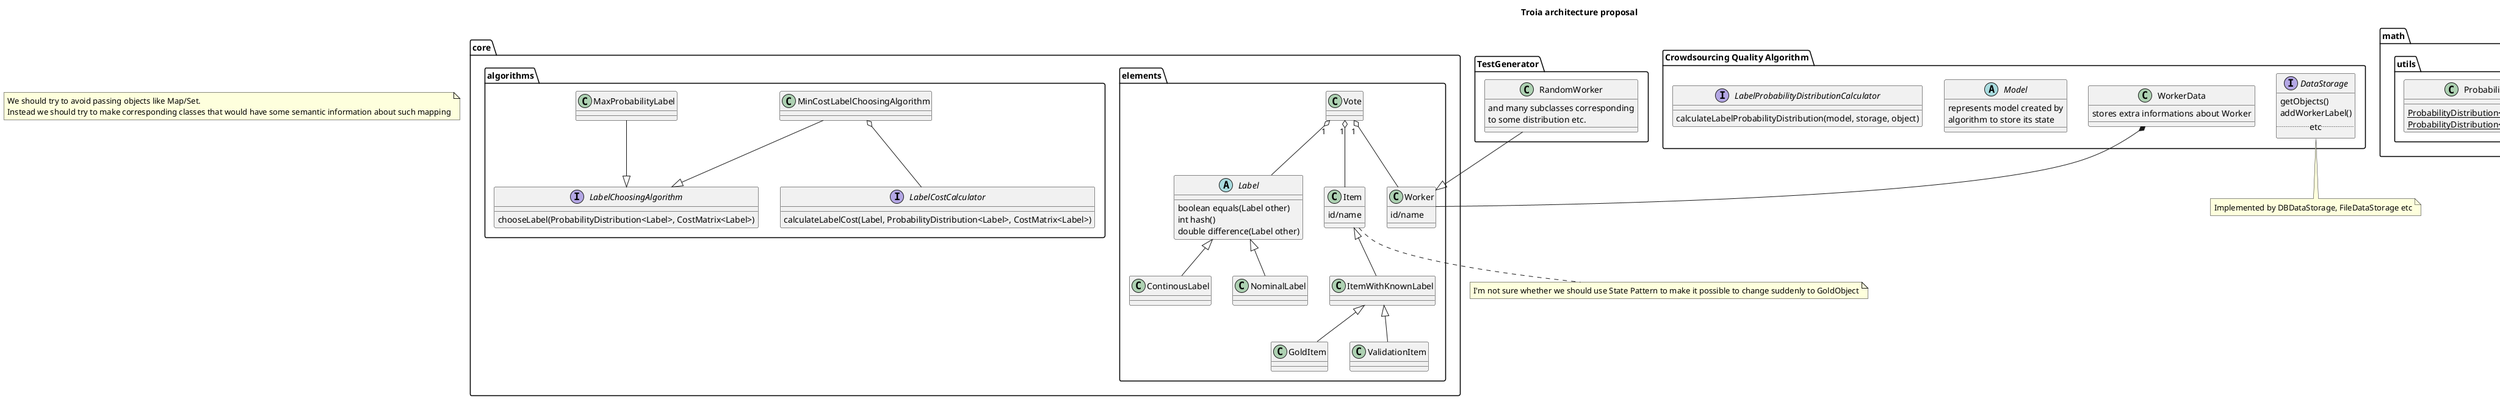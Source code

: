 @startuml


title Troia architecture proposal

note "We should try to avoid passing objects like Map/Set.\nInstead we should try to make corresponding classes that would have some semantic information about such mapping" as OveralNote


package "core.elements" {
    abstract class Label {
        boolean equals(Label other)
        int hash()
        double difference(Label other)
    }
    Label <|-- NominalLabel
    Label <|-- ContinousLabel

    class Worker {
        id/name
    }
    class Item {
        id/name
    }
    Vote "1" o-- Label
    Vote "1" o-- Worker
    Vote "1" o-- Item

    Item <|-- ItemWithKnownLabel
    ItemWithKnownLabel <|-- GoldItem
    ItemWithKnownLabel <|-- ValidationItem
}

note "I'm not sure whether we should use State Pattern to make it possible to change suddenly to GoldObject" as NoteTroiaObject
Item .. NoteTroiaObject


package "core.algorithms" {
    interface LabelCostCalculator {
        calculateLabelCost(Label, ProbabilityDistribution<Label>, CostMatrix<Label>)
    }

    interface LabelChoosingAlgorithm {
        chooseLabel(ProbabilityDistribution<Label>, CostMatrix<Label>)
    }

    MinCostLabelChoosingAlgorithm o-- LabelCostCalculator
    MinCostLabelChoosingAlgorithm --|> LabelChoosingAlgorithm
    MaxProbabilityLabel --|> LabelChoosingAlgorithm

}

package "math.utils" {
    class CostMatrix<T>
    class ProbabilityDistribution<T>
    class ProbabilityDistributionGenerators<T>{
        {static} ProbabilityDistribution<T> uniform(Collection<T>)
        {static} ProbabilityDistribution<T> constant(Collection<T>, Double)
    }
}

note "Implements Map like API that T -> Double\nalso makes iteration over pair <T, Double>\nFor elements not present it returns 0 probability" as NoteProbabilityDistribution
note "Clear names like <B>trueValue</B>, <B>predictedValue</B>" as NoteCostMatrix

ProbabilityDistribution .. NoteProbabilityDistribution
CostMatrix .. NoteCostMatrix


package "Crowdsourcing Quality Algorithm" {
    interface DataStorage {
        getObjects()
        addWorkerLabel()
        .. etc ..
    }

    class WorkerData {
        stores extra informations about Worker
    }
    WorkerData *-- Worker

    abstract Model {
        represents model created by
        algorithm to store its state
    }

    interface LabelProbabilityDistributionCalculator {
        calculateLabelProbabilityDistribution(model, storage, object)
    }
}


note "Implemented by DBDataStorage, FileDataStorage etc" as NoteDataStorage
DataStorage .. NoteDataStorage


package TestGenerator {
    class RandomWorker {
        and many subclasses corresponding
        to some distribution etc.
    }
    RandomWorker --|> Worker

}

package RESTService {
    abstract class Serializer
    Serializer <|-- JSONSerializer
    Serializer <|-- AvroSerializer
}

@enduml